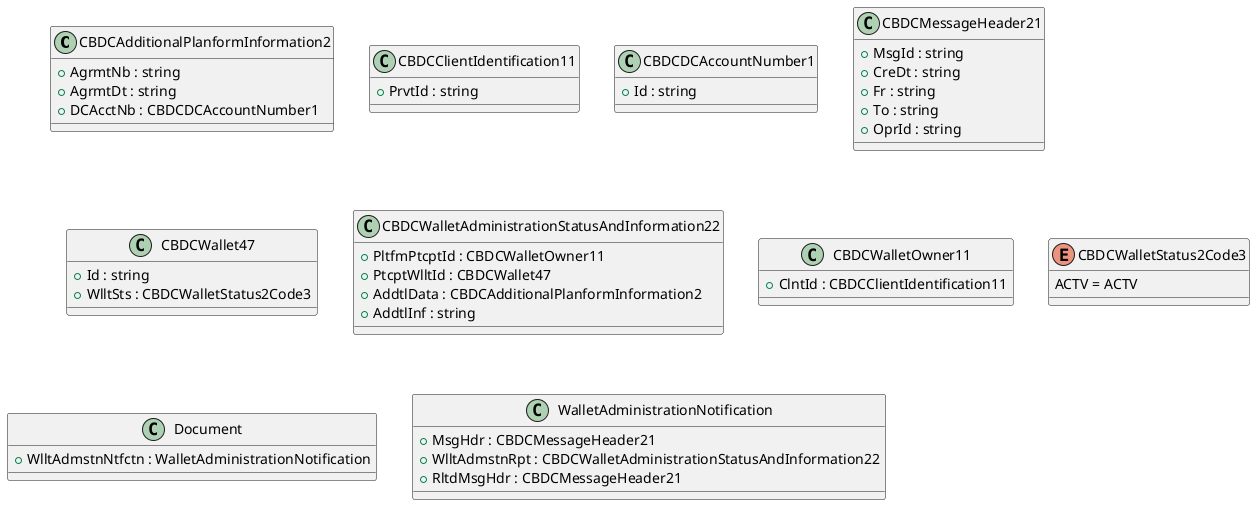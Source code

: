 @startuml

class CBDCAdditionalPlanformInformation2 {
    +AgrmtNb : string
    +AgrmtDt : string
    +DCAcctNb : CBDCDCAccountNumber1
}
class CBDCClientIdentification11 {
    +PrvtId : string
}
class CBDCDCAccountNumber1 {
    +Id : string
}
class CBDCMessageHeader21 {
    +MsgId : string
    +CreDt : string
    +Fr : string
    +To : string
    +OprId : string
}
class CBDCWallet47 {
    +Id : string
    +WlltSts : CBDCWalletStatus2Code3
}
class CBDCWalletAdministrationStatusAndInformation22 {
    +PltfmPtcptId : CBDCWalletOwner11
    +PtcptWlltId : CBDCWallet47
    +AddtlData : CBDCAdditionalPlanformInformation2
    +AddtlInf : string
}
class CBDCWalletOwner11 {
    +ClntId : CBDCClientIdentification11
}
enum CBDCWalletStatus2Code3 {
    ACTV = ACTV
}
class Document {
    +WlltAdmstnNtfctn : WalletAdministrationNotification
}
class WalletAdministrationNotification {
    +MsgHdr : CBDCMessageHeader21
    +WlltAdmstnRpt : CBDCWalletAdministrationStatusAndInformation22
    +RltdMsgHdr : CBDCMessageHeader21
}

@enduml
